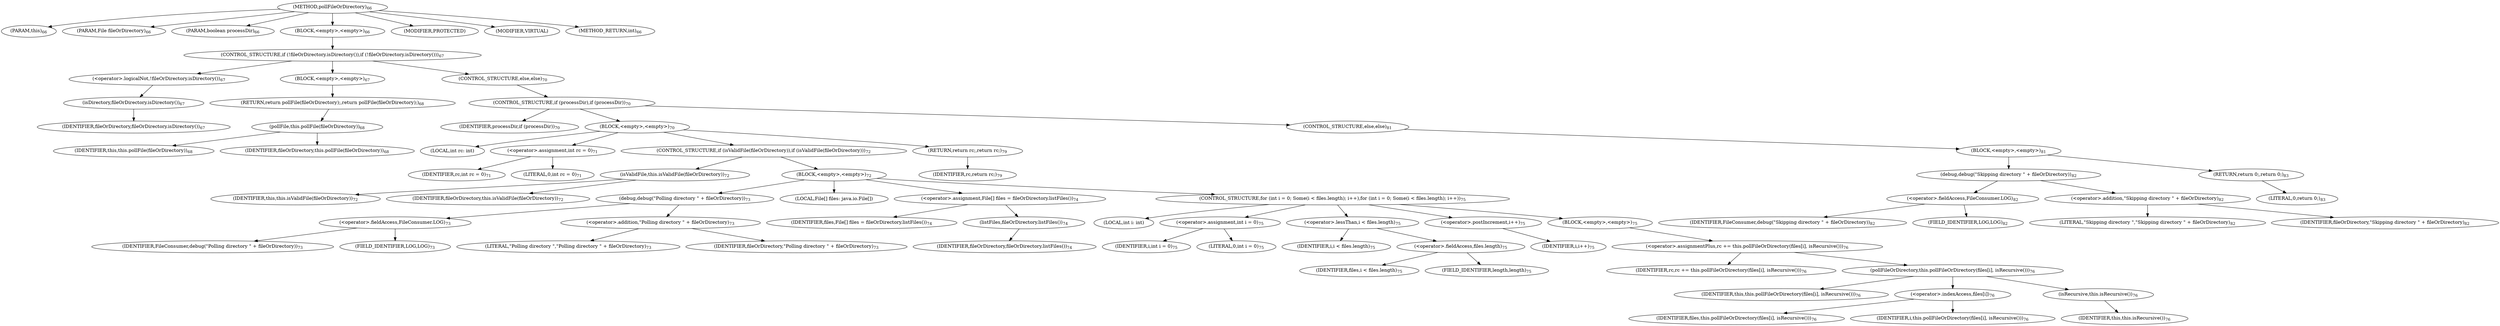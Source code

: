 digraph "pollFileOrDirectory" {  
"131" [label = <(METHOD,pollFileOrDirectory)<SUB>66</SUB>> ]
"11" [label = <(PARAM,this)<SUB>66</SUB>> ]
"132" [label = <(PARAM,File fileOrDirectory)<SUB>66</SUB>> ]
"133" [label = <(PARAM,boolean processDir)<SUB>66</SUB>> ]
"134" [label = <(BLOCK,&lt;empty&gt;,&lt;empty&gt;)<SUB>66</SUB>> ]
"135" [label = <(CONTROL_STRUCTURE,if (!fileOrDirectory.isDirectory()),if (!fileOrDirectory.isDirectory()))<SUB>67</SUB>> ]
"136" [label = <(&lt;operator&gt;.logicalNot,!fileOrDirectory.isDirectory())<SUB>67</SUB>> ]
"137" [label = <(isDirectory,fileOrDirectory.isDirectory())<SUB>67</SUB>> ]
"138" [label = <(IDENTIFIER,fileOrDirectory,fileOrDirectory.isDirectory())<SUB>67</SUB>> ]
"139" [label = <(BLOCK,&lt;empty&gt;,&lt;empty&gt;)<SUB>67</SUB>> ]
"140" [label = <(RETURN,return pollFile(fileOrDirectory);,return pollFile(fileOrDirectory);)<SUB>68</SUB>> ]
"141" [label = <(pollFile,this.pollFile(fileOrDirectory))<SUB>68</SUB>> ]
"10" [label = <(IDENTIFIER,this,this.pollFile(fileOrDirectory))<SUB>68</SUB>> ]
"142" [label = <(IDENTIFIER,fileOrDirectory,this.pollFile(fileOrDirectory))<SUB>68</SUB>> ]
"143" [label = <(CONTROL_STRUCTURE,else,else)<SUB>70</SUB>> ]
"144" [label = <(CONTROL_STRUCTURE,if (processDir),if (processDir))<SUB>70</SUB>> ]
"145" [label = <(IDENTIFIER,processDir,if (processDir))<SUB>70</SUB>> ]
"146" [label = <(BLOCK,&lt;empty&gt;,&lt;empty&gt;)<SUB>70</SUB>> ]
"147" [label = <(LOCAL,int rc: int)> ]
"148" [label = <(&lt;operator&gt;.assignment,int rc = 0)<SUB>71</SUB>> ]
"149" [label = <(IDENTIFIER,rc,int rc = 0)<SUB>71</SUB>> ]
"150" [label = <(LITERAL,0,int rc = 0)<SUB>71</SUB>> ]
"151" [label = <(CONTROL_STRUCTURE,if (isValidFile(fileOrDirectory)),if (isValidFile(fileOrDirectory)))<SUB>72</SUB>> ]
"152" [label = <(isValidFile,this.isValidFile(fileOrDirectory))<SUB>72</SUB>> ]
"12" [label = <(IDENTIFIER,this,this.isValidFile(fileOrDirectory))<SUB>72</SUB>> ]
"153" [label = <(IDENTIFIER,fileOrDirectory,this.isValidFile(fileOrDirectory))<SUB>72</SUB>> ]
"154" [label = <(BLOCK,&lt;empty&gt;,&lt;empty&gt;)<SUB>72</SUB>> ]
"155" [label = <(debug,debug(&quot;Polling directory &quot; + fileOrDirectory))<SUB>73</SUB>> ]
"156" [label = <(&lt;operator&gt;.fieldAccess,FileConsumer.LOG)<SUB>73</SUB>> ]
"157" [label = <(IDENTIFIER,FileConsumer,debug(&quot;Polling directory &quot; + fileOrDirectory))<SUB>73</SUB>> ]
"158" [label = <(FIELD_IDENTIFIER,LOG,LOG)<SUB>73</SUB>> ]
"159" [label = <(&lt;operator&gt;.addition,&quot;Polling directory &quot; + fileOrDirectory)<SUB>73</SUB>> ]
"160" [label = <(LITERAL,&quot;Polling directory &quot;,&quot;Polling directory &quot; + fileOrDirectory)<SUB>73</SUB>> ]
"161" [label = <(IDENTIFIER,fileOrDirectory,&quot;Polling directory &quot; + fileOrDirectory)<SUB>73</SUB>> ]
"162" [label = <(LOCAL,File[] files: java.io.File[])> ]
"163" [label = <(&lt;operator&gt;.assignment,File[] files = fileOrDirectory.listFiles())<SUB>74</SUB>> ]
"164" [label = <(IDENTIFIER,files,File[] files = fileOrDirectory.listFiles())<SUB>74</SUB>> ]
"165" [label = <(listFiles,fileOrDirectory.listFiles())<SUB>74</SUB>> ]
"166" [label = <(IDENTIFIER,fileOrDirectory,fileOrDirectory.listFiles())<SUB>74</SUB>> ]
"167" [label = <(CONTROL_STRUCTURE,for (int i = 0; Some(i &lt; files.length); i++),for (int i = 0; Some(i &lt; files.length); i++))<SUB>75</SUB>> ]
"168" [label = <(LOCAL,int i: int)> ]
"169" [label = <(&lt;operator&gt;.assignment,int i = 0)<SUB>75</SUB>> ]
"170" [label = <(IDENTIFIER,i,int i = 0)<SUB>75</SUB>> ]
"171" [label = <(LITERAL,0,int i = 0)<SUB>75</SUB>> ]
"172" [label = <(&lt;operator&gt;.lessThan,i &lt; files.length)<SUB>75</SUB>> ]
"173" [label = <(IDENTIFIER,i,i &lt; files.length)<SUB>75</SUB>> ]
"174" [label = <(&lt;operator&gt;.fieldAccess,files.length)<SUB>75</SUB>> ]
"175" [label = <(IDENTIFIER,files,i &lt; files.length)<SUB>75</SUB>> ]
"176" [label = <(FIELD_IDENTIFIER,length,length)<SUB>75</SUB>> ]
"177" [label = <(&lt;operator&gt;.postIncrement,i++)<SUB>75</SUB>> ]
"178" [label = <(IDENTIFIER,i,i++)<SUB>75</SUB>> ]
"179" [label = <(BLOCK,&lt;empty&gt;,&lt;empty&gt;)<SUB>75</SUB>> ]
"180" [label = <(&lt;operator&gt;.assignmentPlus,rc += this.pollFileOrDirectory(files[i], isRecursive()))<SUB>76</SUB>> ]
"181" [label = <(IDENTIFIER,rc,rc += this.pollFileOrDirectory(files[i], isRecursive()))<SUB>76</SUB>> ]
"182" [label = <(pollFileOrDirectory,this.pollFileOrDirectory(files[i], isRecursive()))<SUB>76</SUB>> ]
"14" [label = <(IDENTIFIER,this,this.pollFileOrDirectory(files[i], isRecursive()))<SUB>76</SUB>> ]
"183" [label = <(&lt;operator&gt;.indexAccess,files[i])<SUB>76</SUB>> ]
"184" [label = <(IDENTIFIER,files,this.pollFileOrDirectory(files[i], isRecursive()))<SUB>76</SUB>> ]
"185" [label = <(IDENTIFIER,i,this.pollFileOrDirectory(files[i], isRecursive()))<SUB>76</SUB>> ]
"186" [label = <(isRecursive,this.isRecursive())<SUB>76</SUB>> ]
"13" [label = <(IDENTIFIER,this,this.isRecursive())<SUB>76</SUB>> ]
"187" [label = <(RETURN,return rc;,return rc;)<SUB>79</SUB>> ]
"188" [label = <(IDENTIFIER,rc,return rc;)<SUB>79</SUB>> ]
"189" [label = <(CONTROL_STRUCTURE,else,else)<SUB>81</SUB>> ]
"190" [label = <(BLOCK,&lt;empty&gt;,&lt;empty&gt;)<SUB>81</SUB>> ]
"191" [label = <(debug,debug(&quot;Skipping directory &quot; + fileOrDirectory))<SUB>82</SUB>> ]
"192" [label = <(&lt;operator&gt;.fieldAccess,FileConsumer.LOG)<SUB>82</SUB>> ]
"193" [label = <(IDENTIFIER,FileConsumer,debug(&quot;Skipping directory &quot; + fileOrDirectory))<SUB>82</SUB>> ]
"194" [label = <(FIELD_IDENTIFIER,LOG,LOG)<SUB>82</SUB>> ]
"195" [label = <(&lt;operator&gt;.addition,&quot;Skipping directory &quot; + fileOrDirectory)<SUB>82</SUB>> ]
"196" [label = <(LITERAL,&quot;Skipping directory &quot;,&quot;Skipping directory &quot; + fileOrDirectory)<SUB>82</SUB>> ]
"197" [label = <(IDENTIFIER,fileOrDirectory,&quot;Skipping directory &quot; + fileOrDirectory)<SUB>82</SUB>> ]
"198" [label = <(RETURN,return 0;,return 0;)<SUB>83</SUB>> ]
"199" [label = <(LITERAL,0,return 0;)<SUB>83</SUB>> ]
"200" [label = <(MODIFIER,PROTECTED)> ]
"201" [label = <(MODIFIER,VIRTUAL)> ]
"202" [label = <(METHOD_RETURN,int)<SUB>66</SUB>> ]
  "131" -> "11" 
  "131" -> "132" 
  "131" -> "133" 
  "131" -> "134" 
  "131" -> "200" 
  "131" -> "201" 
  "131" -> "202" 
  "134" -> "135" 
  "135" -> "136" 
  "135" -> "139" 
  "135" -> "143" 
  "136" -> "137" 
  "137" -> "138" 
  "139" -> "140" 
  "140" -> "141" 
  "141" -> "10" 
  "141" -> "142" 
  "143" -> "144" 
  "144" -> "145" 
  "144" -> "146" 
  "144" -> "189" 
  "146" -> "147" 
  "146" -> "148" 
  "146" -> "151" 
  "146" -> "187" 
  "148" -> "149" 
  "148" -> "150" 
  "151" -> "152" 
  "151" -> "154" 
  "152" -> "12" 
  "152" -> "153" 
  "154" -> "155" 
  "154" -> "162" 
  "154" -> "163" 
  "154" -> "167" 
  "155" -> "156" 
  "155" -> "159" 
  "156" -> "157" 
  "156" -> "158" 
  "159" -> "160" 
  "159" -> "161" 
  "163" -> "164" 
  "163" -> "165" 
  "165" -> "166" 
  "167" -> "168" 
  "167" -> "169" 
  "167" -> "172" 
  "167" -> "177" 
  "167" -> "179" 
  "169" -> "170" 
  "169" -> "171" 
  "172" -> "173" 
  "172" -> "174" 
  "174" -> "175" 
  "174" -> "176" 
  "177" -> "178" 
  "179" -> "180" 
  "180" -> "181" 
  "180" -> "182" 
  "182" -> "14" 
  "182" -> "183" 
  "182" -> "186" 
  "183" -> "184" 
  "183" -> "185" 
  "186" -> "13" 
  "187" -> "188" 
  "189" -> "190" 
  "190" -> "191" 
  "190" -> "198" 
  "191" -> "192" 
  "191" -> "195" 
  "192" -> "193" 
  "192" -> "194" 
  "195" -> "196" 
  "195" -> "197" 
  "198" -> "199" 
}
